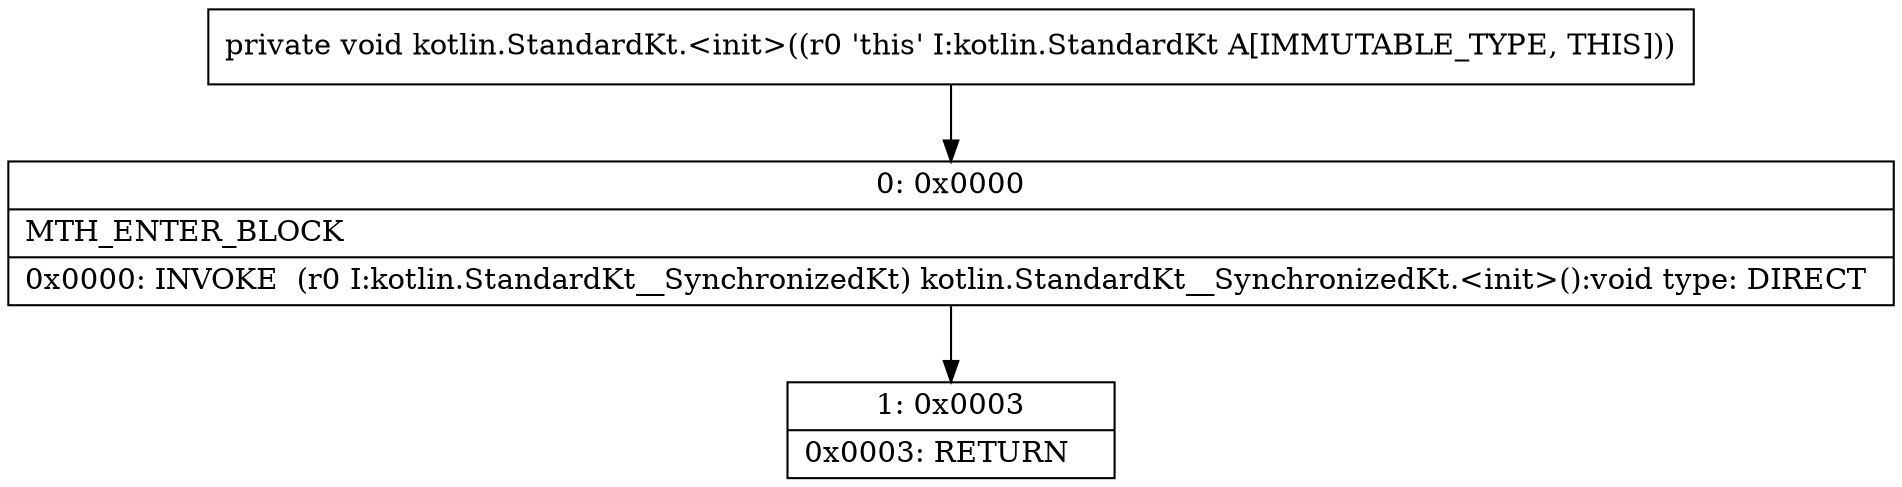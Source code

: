 digraph "CFG forkotlin.StandardKt.\<init\>()V" {
Node_0 [shape=record,label="{0\:\ 0x0000|MTH_ENTER_BLOCK\l|0x0000: INVOKE  (r0 I:kotlin.StandardKt__SynchronizedKt) kotlin.StandardKt__SynchronizedKt.\<init\>():void type: DIRECT \l}"];
Node_1 [shape=record,label="{1\:\ 0x0003|0x0003: RETURN   \l}"];
MethodNode[shape=record,label="{private void kotlin.StandardKt.\<init\>((r0 'this' I:kotlin.StandardKt A[IMMUTABLE_TYPE, THIS])) }"];
MethodNode -> Node_0;
Node_0 -> Node_1;
}

